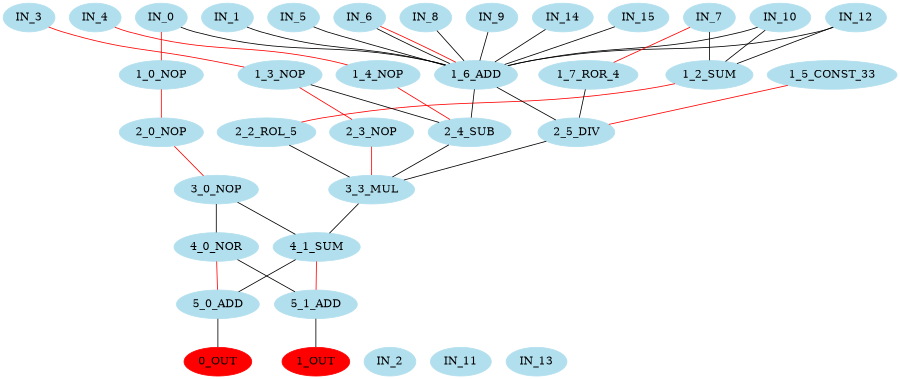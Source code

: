 digraph EACircuit {

rankdir=BT;

edge [dir=none];

size="6,6";

ordering=out;

node [color=lightblue2, style=filled];

"IN_0";

"IN_1";

"IN_2";

"IN_3";

"IN_4";

"IN_5";

"IN_6";

"IN_7";

"IN_8";

"IN_9";

"IN_10";

"IN_11";

"IN_12";

"IN_13";

"IN_14";

"IN_15";

{ rank=same; "1_0_NOP"; "1_2_SUM"; "1_3_NOP"; "1_4_NOP"; "1_5_CONST_33"; "1_6_ADD"; "1_7_ROR_4"; }

"1_0_NOP" -> "IN_0" [color=red];

"1_2_SUM" -> "IN_7";

"1_2_SUM" -> "IN_10";

"1_2_SUM" -> "IN_12";

"1_3_NOP" -> "IN_3" [color=red];

"1_4_NOP" -> "IN_4" [color=red];

"1_6_ADD" -> "IN_0";

"1_6_ADD" -> "IN_1";

"1_6_ADD" -> "IN_5";

"1_6_ADD" -> "IN_6";

"1_6_ADD" -> "IN_6" [color=red];

"1_6_ADD" -> "IN_8";

"1_6_ADD" -> "IN_9";

"1_6_ADD" -> "IN_10";

"1_6_ADD" -> "IN_12";

"1_6_ADD" -> "IN_14";

"1_6_ADD" -> "IN_15";

"1_7_ROR_4" -> "IN_7" [color=red];

{ rank=same; "2_0_NOP"; "2_2_ROL_5"; "2_3_NOP"; "2_4_SUB"; "2_5_DIV"; }

"2_0_NOP" -> "1_0_NOP" [color=red];

"2_2_ROL_5" -> "1_2_SUM" [color=red];

"2_3_NOP" -> "1_3_NOP" [color=red];

"2_4_SUB" -> "1_3_NOP";

"2_4_SUB" -> "1_4_NOP" [color=red];

"2_4_SUB" -> "1_6_ADD";

"2_5_DIV" -> "1_5_CONST_33" [color=red];

"2_5_DIV" -> "1_6_ADD";

"2_5_DIV" -> "1_7_ROR_4";

{ rank=same; "3_0_NOP"; "3_3_MUL"; }

"3_0_NOP" -> "2_0_NOP" [color=red];

"3_3_MUL" -> "2_2_ROL_5";

"3_3_MUL" -> "2_3_NOP" [color=red];

"3_3_MUL" -> "2_4_SUB";

"3_3_MUL" -> "2_5_DIV";

{ rank=same; "4_0_NOR"; "4_1_SUM"; }

"4_0_NOR" -> "3_0_NOP";

"4_1_SUM" -> "3_0_NOP";

"4_1_SUM" -> "3_3_MUL";

{ rank=same; "5_0_ADD"; "5_1_ADD"; }

"5_0_ADD" -> "4_0_NOR" [color=red];

"5_0_ADD" -> "4_1_SUM";

"5_1_ADD" -> "4_0_NOR";

"5_1_ADD" -> "4_1_SUM" [color=red];

node [color=red];

"0_OUT" -> "5_0_ADD";

node [color=red];

"1_OUT" -> "5_1_ADD";

}